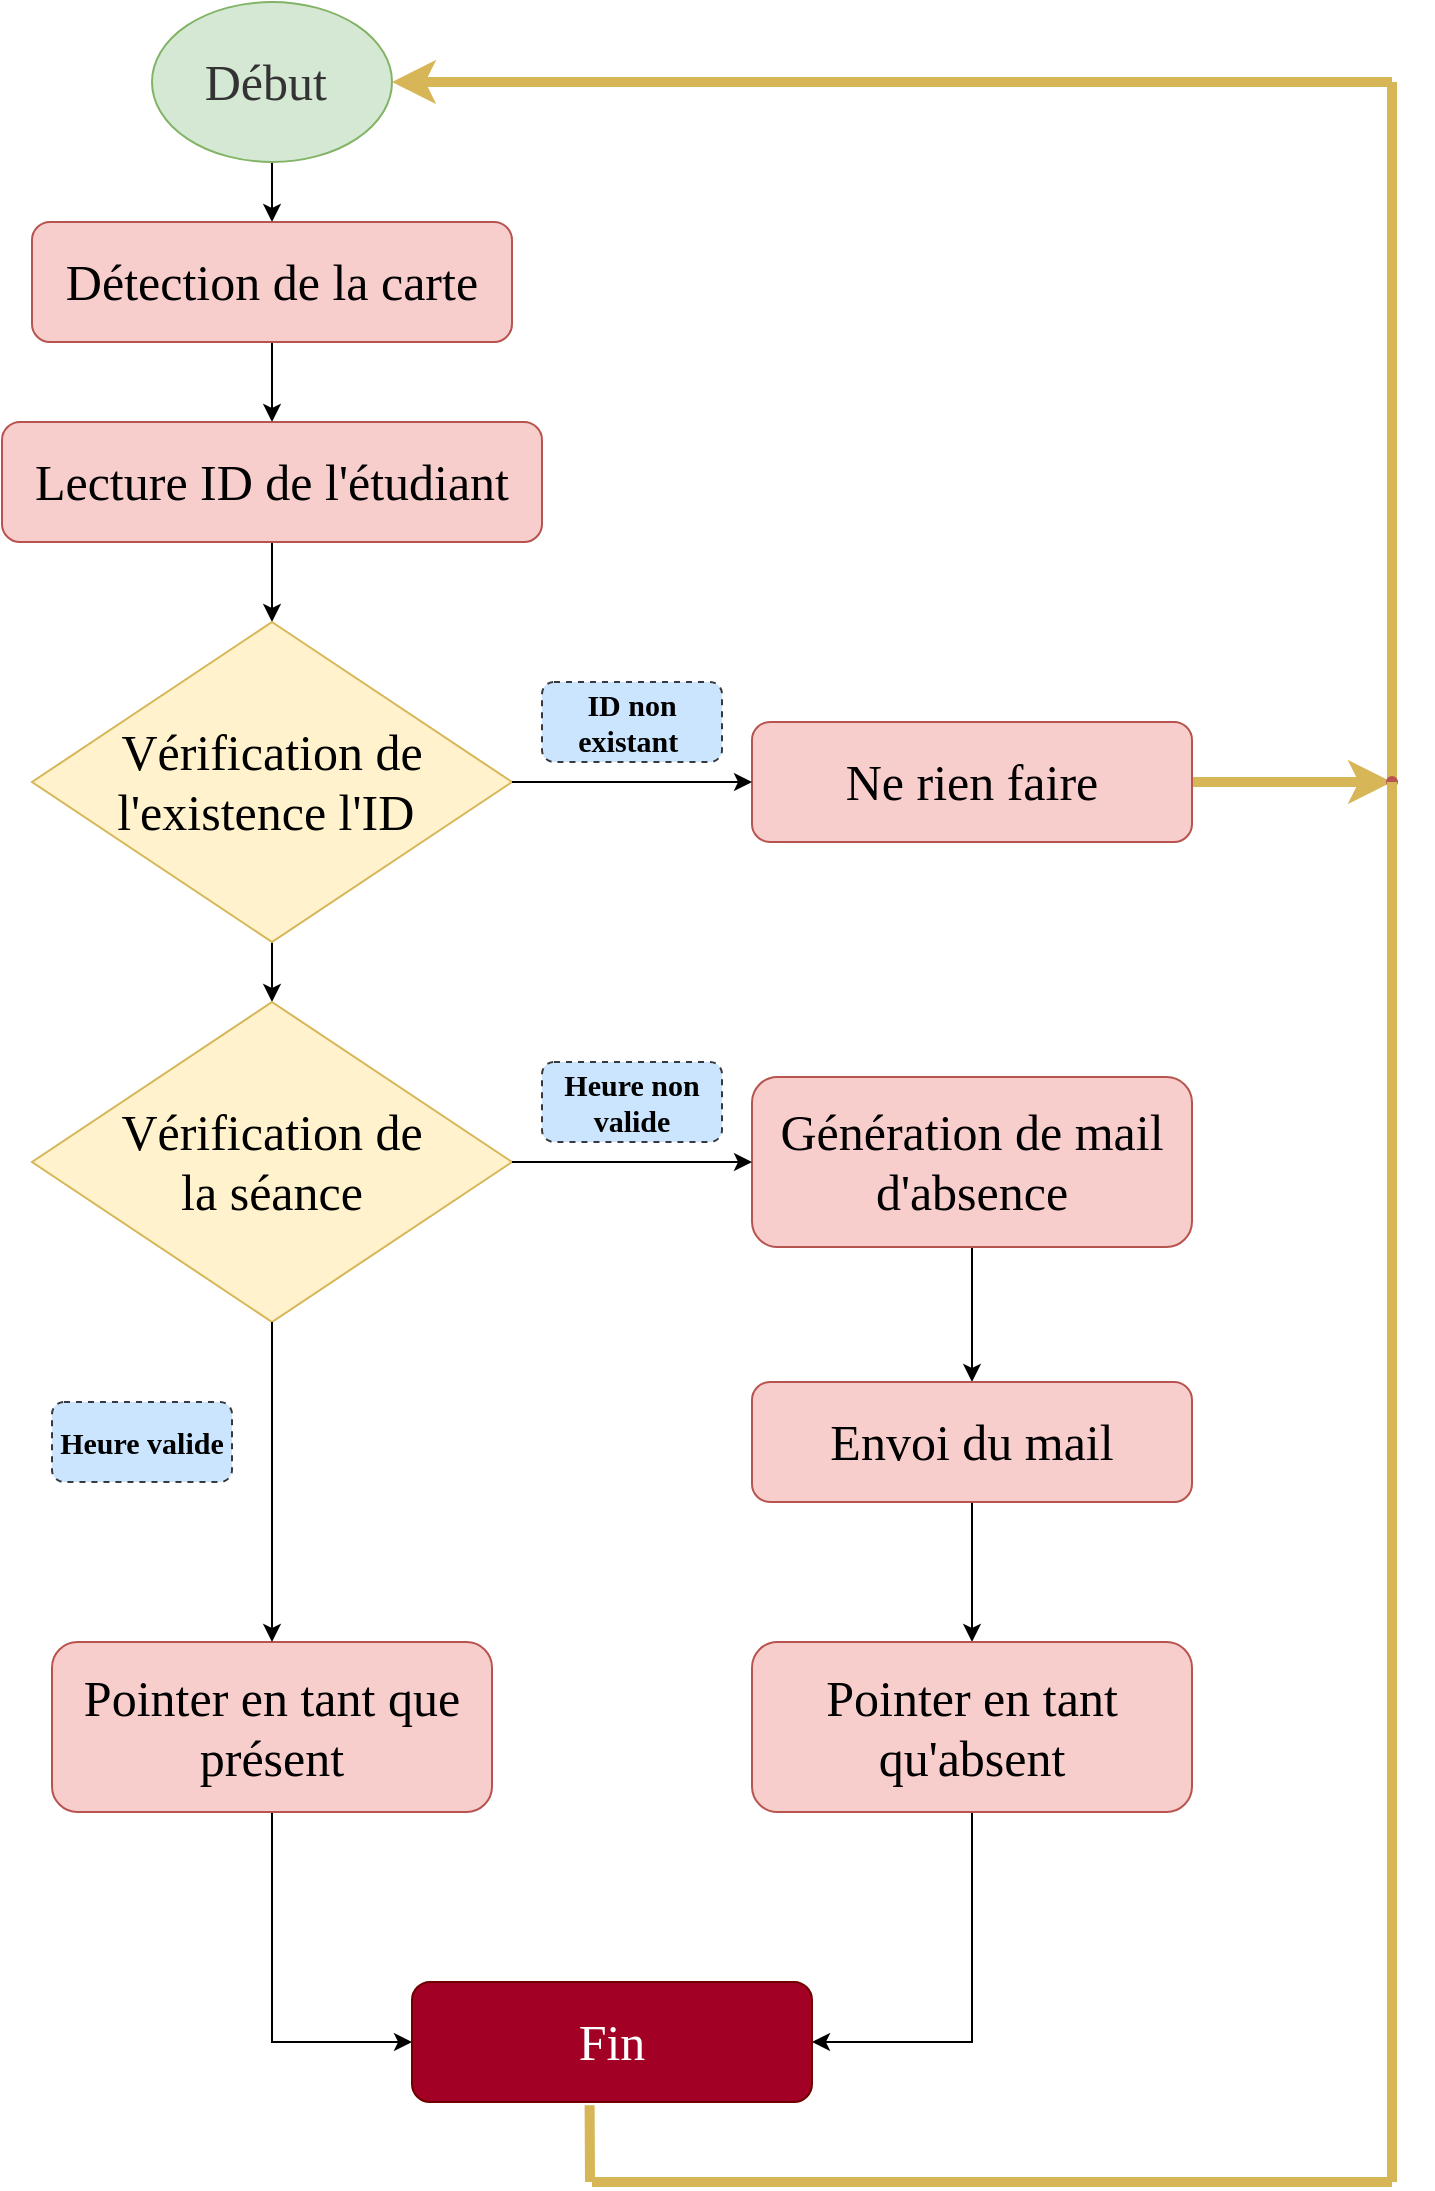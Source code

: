 <mxfile version="20.0.4" type="device"><diagram id="C5RBs43oDa-KdzZeNtuy" name="Page-1"><mxGraphModel dx="1240" dy="743" grid="1" gridSize="10" guides="1" tooltips="1" connect="1" arrows="1" fold="1" page="1" pageScale="1" pageWidth="827" pageHeight="1169" math="0" shadow="0"><root><mxCell id="WIyWlLk6GJQsqaUBKTNV-0"/><mxCell id="WIyWlLk6GJQsqaUBKTNV-1" parent="WIyWlLk6GJQsqaUBKTNV-0"/><mxCell id="4SEHC5sZuHMPVmVaHsfj-16" value="" style="edgeStyle=orthogonalEdgeStyle;rounded=0;orthogonalLoop=1;jettySize=auto;html=1;fontFamily=Times New Roman;fontSize=25;fontColor=#333333;" edge="1" parent="WIyWlLk6GJQsqaUBKTNV-1" source="4SEHC5sZuHMPVmVaHsfj-1" target="4SEHC5sZuHMPVmVaHsfj-4"><mxGeometry relative="1" as="geometry"/></mxCell><mxCell id="4SEHC5sZuHMPVmVaHsfj-1" value="&lt;font color=&quot;#333333&quot; style=&quot;font-size: 25px;&quot; face=&quot;Times New Roman&quot;&gt;Début&amp;nbsp;&lt;/font&gt;" style="ellipse;whiteSpace=wrap;html=1;fillColor=#d5e8d4;strokeColor=#82b366;" vertex="1" parent="WIyWlLk6GJQsqaUBKTNV-1"><mxGeometry x="140" y="50" width="120" height="80" as="geometry"/></mxCell><mxCell id="4SEHC5sZuHMPVmVaHsfj-17" value="" style="edgeStyle=orthogonalEdgeStyle;rounded=0;orthogonalLoop=1;jettySize=auto;html=1;fontFamily=Times New Roman;fontSize=25;fontColor=#333333;" edge="1" parent="WIyWlLk6GJQsqaUBKTNV-1" source="4SEHC5sZuHMPVmVaHsfj-4" target="4SEHC5sZuHMPVmVaHsfj-5"><mxGeometry relative="1" as="geometry"/></mxCell><mxCell id="4SEHC5sZuHMPVmVaHsfj-4" value="&lt;font style=&quot;font-size: 25px;&quot;&gt;Détection de la carte&lt;/font&gt;" style="rounded=1;whiteSpace=wrap;html=1;labelBorderColor=none;fontFamily=Times New Roman;fontSize=17;fillColor=#f8cecc;strokeColor=#b85450;" vertex="1" parent="WIyWlLk6GJQsqaUBKTNV-1"><mxGeometry x="80" y="160" width="240" height="60" as="geometry"/></mxCell><mxCell id="4SEHC5sZuHMPVmVaHsfj-18" value="" style="edgeStyle=orthogonalEdgeStyle;rounded=0;orthogonalLoop=1;jettySize=auto;html=1;fontFamily=Times New Roman;fontSize=25;fontColor=#333333;" edge="1" parent="WIyWlLk6GJQsqaUBKTNV-1" source="4SEHC5sZuHMPVmVaHsfj-5" target="4SEHC5sZuHMPVmVaHsfj-6"><mxGeometry relative="1" as="geometry"/></mxCell><mxCell id="4SEHC5sZuHMPVmVaHsfj-5" value="&lt;font style=&quot;font-size: 25px;&quot;&gt;Lecture ID de l'étudiant&lt;/font&gt;" style="rounded=1;whiteSpace=wrap;html=1;labelBorderColor=none;fontFamily=Times New Roman;fontSize=17;fillColor=#f8cecc;strokeColor=#b85450;" vertex="1" parent="WIyWlLk6GJQsqaUBKTNV-1"><mxGeometry x="65" y="260" width="270" height="60" as="geometry"/></mxCell><mxCell id="4SEHC5sZuHMPVmVaHsfj-22" value="" style="edgeStyle=orthogonalEdgeStyle;rounded=0;orthogonalLoop=1;jettySize=auto;html=1;fontFamily=Times New Roman;fontSize=25;fontColor=#333333;" edge="1" parent="WIyWlLk6GJQsqaUBKTNV-1" source="4SEHC5sZuHMPVmVaHsfj-6" target="4SEHC5sZuHMPVmVaHsfj-8"><mxGeometry relative="1" as="geometry"/></mxCell><mxCell id="4SEHC5sZuHMPVmVaHsfj-6" value="Vérification de l'existence l'ID&amp;nbsp;" style="rhombus;whiteSpace=wrap;html=1;labelBorderColor=none;fontFamily=Times New Roman;fontSize=25;fillColor=#fff2cc;strokeColor=#d6b656;" vertex="1" parent="WIyWlLk6GJQsqaUBKTNV-1"><mxGeometry x="80" y="360" width="240" height="160" as="geometry"/></mxCell><mxCell id="4SEHC5sZuHMPVmVaHsfj-8" value="Vérification de &lt;br&gt;la séance" style="rhombus;whiteSpace=wrap;html=1;labelBorderColor=none;fontFamily=Times New Roman;fontSize=25;fillColor=#fff2cc;strokeColor=#d6b656;" vertex="1" parent="WIyWlLk6GJQsqaUBKTNV-1"><mxGeometry x="80" y="550" width="240" height="160" as="geometry"/></mxCell><mxCell id="4SEHC5sZuHMPVmVaHsfj-45" value="" style="edgeStyle=orthogonalEdgeStyle;rounded=0;orthogonalLoop=1;jettySize=auto;html=1;fontFamily=Times New Roman;fontSize=15;fontColor=#333333;strokeWidth=5;fillColor=#fff2cc;strokeColor=#d6b656;" edge="1" parent="WIyWlLk6GJQsqaUBKTNV-1" source="4SEHC5sZuHMPVmVaHsfj-9" target="4SEHC5sZuHMPVmVaHsfj-44"><mxGeometry relative="1" as="geometry"/></mxCell><mxCell id="4SEHC5sZuHMPVmVaHsfj-9" value="&lt;font style=&quot;font-size: 25px;&quot;&gt;Ne rien faire&lt;/font&gt;" style="rounded=1;whiteSpace=wrap;html=1;labelBorderColor=none;fontFamily=Times New Roman;fontSize=17;fillColor=#f8cecc;strokeColor=#b85450;" vertex="1" parent="WIyWlLk6GJQsqaUBKTNV-1"><mxGeometry x="440" y="410" width="220" height="60" as="geometry"/></mxCell><mxCell id="4SEHC5sZuHMPVmVaHsfj-24" value="" style="edgeStyle=orthogonalEdgeStyle;rounded=0;orthogonalLoop=1;jettySize=auto;html=1;fontFamily=Times New Roman;fontSize=25;fontColor=#333333;" edge="1" parent="WIyWlLk6GJQsqaUBKTNV-1" source="4SEHC5sZuHMPVmVaHsfj-10" target="4SEHC5sZuHMPVmVaHsfj-11"><mxGeometry relative="1" as="geometry"/></mxCell><mxCell id="4SEHC5sZuHMPVmVaHsfj-10" value="&lt;font style=&quot;font-size: 25px;&quot;&gt;Génération de mail d'absence&lt;/font&gt;" style="rounded=1;whiteSpace=wrap;html=1;labelBorderColor=none;fontFamily=Times New Roman;fontSize=17;fillColor=#f8cecc;strokeColor=#b85450;" vertex="1" parent="WIyWlLk6GJQsqaUBKTNV-1"><mxGeometry x="440" y="587.5" width="220" height="85" as="geometry"/></mxCell><mxCell id="4SEHC5sZuHMPVmVaHsfj-25" value="" style="edgeStyle=orthogonalEdgeStyle;rounded=0;orthogonalLoop=1;jettySize=auto;html=1;fontFamily=Times New Roman;fontSize=25;fontColor=#333333;" edge="1" parent="WIyWlLk6GJQsqaUBKTNV-1" source="4SEHC5sZuHMPVmVaHsfj-11" target="4SEHC5sZuHMPVmVaHsfj-12"><mxGeometry relative="1" as="geometry"/></mxCell><mxCell id="4SEHC5sZuHMPVmVaHsfj-11" value="&lt;font style=&quot;font-size: 25px;&quot;&gt;Envoi du mail&lt;/font&gt;" style="rounded=1;whiteSpace=wrap;html=1;labelBorderColor=none;fontFamily=Times New Roman;fontSize=17;fillColor=#f8cecc;strokeColor=#b85450;" vertex="1" parent="WIyWlLk6GJQsqaUBKTNV-1"><mxGeometry x="440" y="740" width="220" height="60" as="geometry"/></mxCell><mxCell id="4SEHC5sZuHMPVmVaHsfj-33" style="edgeStyle=orthogonalEdgeStyle;rounded=0;orthogonalLoop=1;jettySize=auto;html=1;entryX=1;entryY=0.5;entryDx=0;entryDy=0;fontFamily=Times New Roman;fontSize=25;fontColor=#333333;" edge="1" parent="WIyWlLk6GJQsqaUBKTNV-1" source="4SEHC5sZuHMPVmVaHsfj-12" target="4SEHC5sZuHMPVmVaHsfj-14"><mxGeometry relative="1" as="geometry"/></mxCell><mxCell id="4SEHC5sZuHMPVmVaHsfj-12" value="&lt;font style=&quot;font-size: 25px;&quot;&gt;Pointer en tant qu'absent&lt;/font&gt;" style="rounded=1;whiteSpace=wrap;html=1;labelBorderColor=none;fontFamily=Times New Roman;fontSize=17;fillColor=#f8cecc;strokeColor=#b85450;" vertex="1" parent="WIyWlLk6GJQsqaUBKTNV-1"><mxGeometry x="440" y="870" width="220" height="85" as="geometry"/></mxCell><mxCell id="4SEHC5sZuHMPVmVaHsfj-32" style="edgeStyle=orthogonalEdgeStyle;rounded=0;orthogonalLoop=1;jettySize=auto;html=1;entryX=0;entryY=0.5;entryDx=0;entryDy=0;fontFamily=Times New Roman;fontSize=25;fontColor=#333333;" edge="1" parent="WIyWlLk6GJQsqaUBKTNV-1" source="4SEHC5sZuHMPVmVaHsfj-13" target="4SEHC5sZuHMPVmVaHsfj-14"><mxGeometry relative="1" as="geometry"/></mxCell><mxCell id="4SEHC5sZuHMPVmVaHsfj-13" value="&lt;font style=&quot;font-size: 25px;&quot;&gt;Pointer en tant que présent&lt;/font&gt;" style="rounded=1;whiteSpace=wrap;html=1;labelBorderColor=none;fontFamily=Times New Roman;fontSize=17;fillColor=#f8cecc;strokeColor=#b85450;" vertex="1" parent="WIyWlLk6GJQsqaUBKTNV-1"><mxGeometry x="90" y="870" width="220" height="85" as="geometry"/></mxCell><mxCell id="4SEHC5sZuHMPVmVaHsfj-14" value="&lt;font style=&quot;font-size: 25px;&quot;&gt;Fin&lt;/font&gt;" style="rounded=1;whiteSpace=wrap;html=1;labelBorderColor=none;fontFamily=Times New Roman;fontSize=17;fillColor=#a20025;strokeColor=#6F0000;fontColor=#ffffff;" vertex="1" parent="WIyWlLk6GJQsqaUBKTNV-1"><mxGeometry x="270" y="1040" width="200" height="60" as="geometry"/></mxCell><mxCell id="4SEHC5sZuHMPVmVaHsfj-21" value="" style="endArrow=classic;html=1;rounded=0;fontFamily=Times New Roman;fontSize=25;fontColor=#333333;entryX=0;entryY=0.5;entryDx=0;entryDy=0;" edge="1" parent="WIyWlLk6GJQsqaUBKTNV-1" target="4SEHC5sZuHMPVmVaHsfj-9"><mxGeometry width="50" height="50" relative="1" as="geometry"><mxPoint x="320" y="440" as="sourcePoint"/><mxPoint x="260" y="530" as="targetPoint"/></mxGeometry></mxCell><mxCell id="4SEHC5sZuHMPVmVaHsfj-23" value="" style="endArrow=classic;html=1;rounded=0;fontFamily=Times New Roman;fontSize=25;fontColor=#333333;entryX=0;entryY=0.5;entryDx=0;entryDy=0;exitX=1;exitY=0.5;exitDx=0;exitDy=0;" edge="1" parent="WIyWlLk6GJQsqaUBKTNV-1" source="4SEHC5sZuHMPVmVaHsfj-8" target="4SEHC5sZuHMPVmVaHsfj-10"><mxGeometry width="50" height="50" relative="1" as="geometry"><mxPoint x="210" y="580" as="sourcePoint"/><mxPoint x="260" y="530" as="targetPoint"/></mxGeometry></mxCell><mxCell id="4SEHC5sZuHMPVmVaHsfj-26" value="" style="endArrow=classic;html=1;rounded=0;fontFamily=Times New Roman;fontSize=25;fontColor=#333333;exitX=0.5;exitY=1;exitDx=0;exitDy=0;entryX=0.5;entryY=0;entryDx=0;entryDy=0;" edge="1" parent="WIyWlLk6GJQsqaUBKTNV-1" source="4SEHC5sZuHMPVmVaHsfj-8" target="4SEHC5sZuHMPVmVaHsfj-13"><mxGeometry width="50" height="50" relative="1" as="geometry"><mxPoint x="210" y="840" as="sourcePoint"/><mxPoint x="260" y="790" as="targetPoint"/></mxGeometry></mxCell><mxCell id="4SEHC5sZuHMPVmVaHsfj-36" value="" style="endArrow=none;html=1;rounded=0;fontFamily=Times New Roman;fontSize=25;fontColor=#333333;exitX=0.444;exitY=1.027;exitDx=0;exitDy=0;exitPerimeter=0;fillColor=#fff2cc;strokeColor=#d6b656;strokeWidth=5;" edge="1" parent="WIyWlLk6GJQsqaUBKTNV-1" source="4SEHC5sZuHMPVmVaHsfj-14"><mxGeometry width="50" height="50" relative="1" as="geometry"><mxPoint x="360" y="1140" as="sourcePoint"/><mxPoint x="359" y="1140" as="targetPoint"/></mxGeometry></mxCell><mxCell id="4SEHC5sZuHMPVmVaHsfj-37" value="" style="endArrow=none;html=1;rounded=0;fontFamily=Times New Roman;fontSize=25;fontColor=#333333;fillColor=#fff2cc;strokeColor=#d6b656;strokeWidth=5;" edge="1" parent="WIyWlLk6GJQsqaUBKTNV-1"><mxGeometry width="50" height="50" relative="1" as="geometry"><mxPoint x="360" y="1140" as="sourcePoint"/><mxPoint x="760" y="1140" as="targetPoint"/></mxGeometry></mxCell><mxCell id="4SEHC5sZuHMPVmVaHsfj-38" value="" style="endArrow=none;html=1;rounded=0;fontFamily=Times New Roman;fontSize=25;fontColor=#333333;fillColor=#fff2cc;strokeColor=#d6b656;strokeWidth=5;startArrow=none;" edge="1" parent="WIyWlLk6GJQsqaUBKTNV-1" source="4SEHC5sZuHMPVmVaHsfj-44"><mxGeometry width="50" height="50" relative="1" as="geometry"><mxPoint x="760" y="1140" as="sourcePoint"/><mxPoint x="760" y="90" as="targetPoint"/></mxGeometry></mxCell><mxCell id="4SEHC5sZuHMPVmVaHsfj-39" value="" style="endArrow=classic;html=1;rounded=0;fontFamily=Times New Roman;fontSize=25;fontColor=#333333;entryX=1;entryY=0.5;entryDx=0;entryDy=0;fillColor=#fff2cc;strokeColor=#d6b656;strokeWidth=5;" edge="1" parent="WIyWlLk6GJQsqaUBKTNV-1" target="4SEHC5sZuHMPVmVaHsfj-1"><mxGeometry width="50" height="50" relative="1" as="geometry"><mxPoint x="760" y="90" as="sourcePoint"/><mxPoint x="420" y="500" as="targetPoint"/></mxGeometry></mxCell><mxCell id="4SEHC5sZuHMPVmVaHsfj-41" value="&lt;font style=&quot;font-size: 15px;&quot;&gt;ID non existant&amp;nbsp;&lt;/font&gt;" style="rounded=1;whiteSpace=wrap;html=1;labelBorderColor=none;fontFamily=Times New Roman;fontSize=15;fillColor=#cce5ff;strokeColor=#36393d;fontStyle=1;dashed=1;" vertex="1" parent="WIyWlLk6GJQsqaUBKTNV-1"><mxGeometry x="335" y="390" width="90" height="40" as="geometry"/></mxCell><mxCell id="4SEHC5sZuHMPVmVaHsfj-42" value="Heure non valide" style="rounded=1;whiteSpace=wrap;html=1;labelBorderColor=none;fontFamily=Times New Roman;fontSize=15;fillColor=#cce5ff;strokeColor=#36393d;fontStyle=1;dashed=1;" vertex="1" parent="WIyWlLk6GJQsqaUBKTNV-1"><mxGeometry x="335" y="580" width="90" height="40" as="geometry"/></mxCell><mxCell id="4SEHC5sZuHMPVmVaHsfj-43" value="Heure valide" style="rounded=1;whiteSpace=wrap;html=1;labelBorderColor=none;fontFamily=Times New Roman;fontSize=15;fillColor=#cce5ff;strokeColor=#36393d;fontStyle=1;dashed=1;" vertex="1" parent="WIyWlLk6GJQsqaUBKTNV-1"><mxGeometry x="90" y="750" width="90" height="40" as="geometry"/></mxCell><mxCell id="4SEHC5sZuHMPVmVaHsfj-44" value="" style="shape=waypoint;sketch=0;size=6;pointerEvents=1;points=[];fillColor=#f8cecc;resizable=0;rotatable=0;perimeter=centerPerimeter;snapToPoint=1;fontSize=17;fontFamily=Times New Roman;strokeColor=#b85450;rounded=1;labelBorderColor=none;" vertex="1" parent="WIyWlLk6GJQsqaUBKTNV-1"><mxGeometry x="740" y="420" width="40" height="40" as="geometry"/></mxCell><mxCell id="4SEHC5sZuHMPVmVaHsfj-47" value="" style="endArrow=none;html=1;rounded=0;fontFamily=Times New Roman;fontSize=25;fontColor=#333333;fillColor=#fff2cc;strokeColor=#d6b656;strokeWidth=5;" edge="1" parent="WIyWlLk6GJQsqaUBKTNV-1" target="4SEHC5sZuHMPVmVaHsfj-44"><mxGeometry width="50" height="50" relative="1" as="geometry"><mxPoint x="760.0" y="1140" as="sourcePoint"/><mxPoint x="760.0" y="90.0" as="targetPoint"/></mxGeometry></mxCell></root></mxGraphModel></diagram></mxfile>